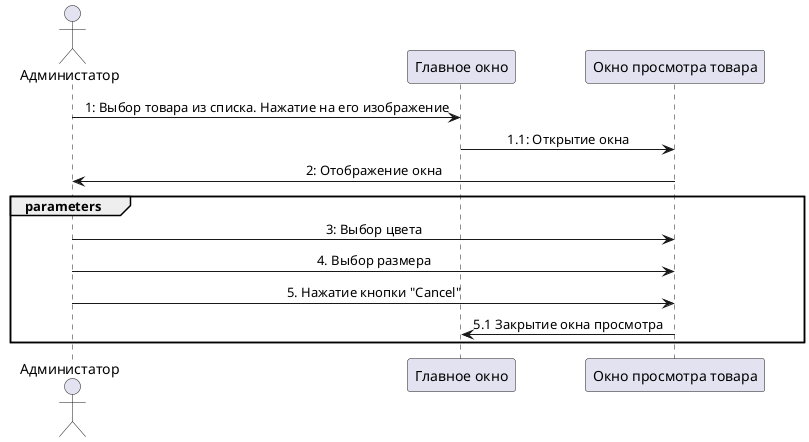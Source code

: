 @startuml
'https://plantuml.com/sequence-diagram
skinparam sequence{
ParticipantPadding 30
MessageAlign center
}

Actor Администатор as Admin
participant "Главное окно" as mainWindow
participant "Окно просмотра товара" as itemWindow

Admin -> mainWindow: 1: Выбор товара из списка. Нажатие на его изображение
mainWindow -> itemWindow: 1.1: Открытие окна
itemWindow -> Admin: 2: Отображение окна

group parameters
Admin -> itemWindow: 3: Выбор цвета
Admin -> itemWindow: 4. Выбор размера

Admin -> itemWindow: 5. Нажатие кнопки "Cancel"
itemWindow -> mainWindow: 5.1 Закрытие окна просмотра
end

@enduml